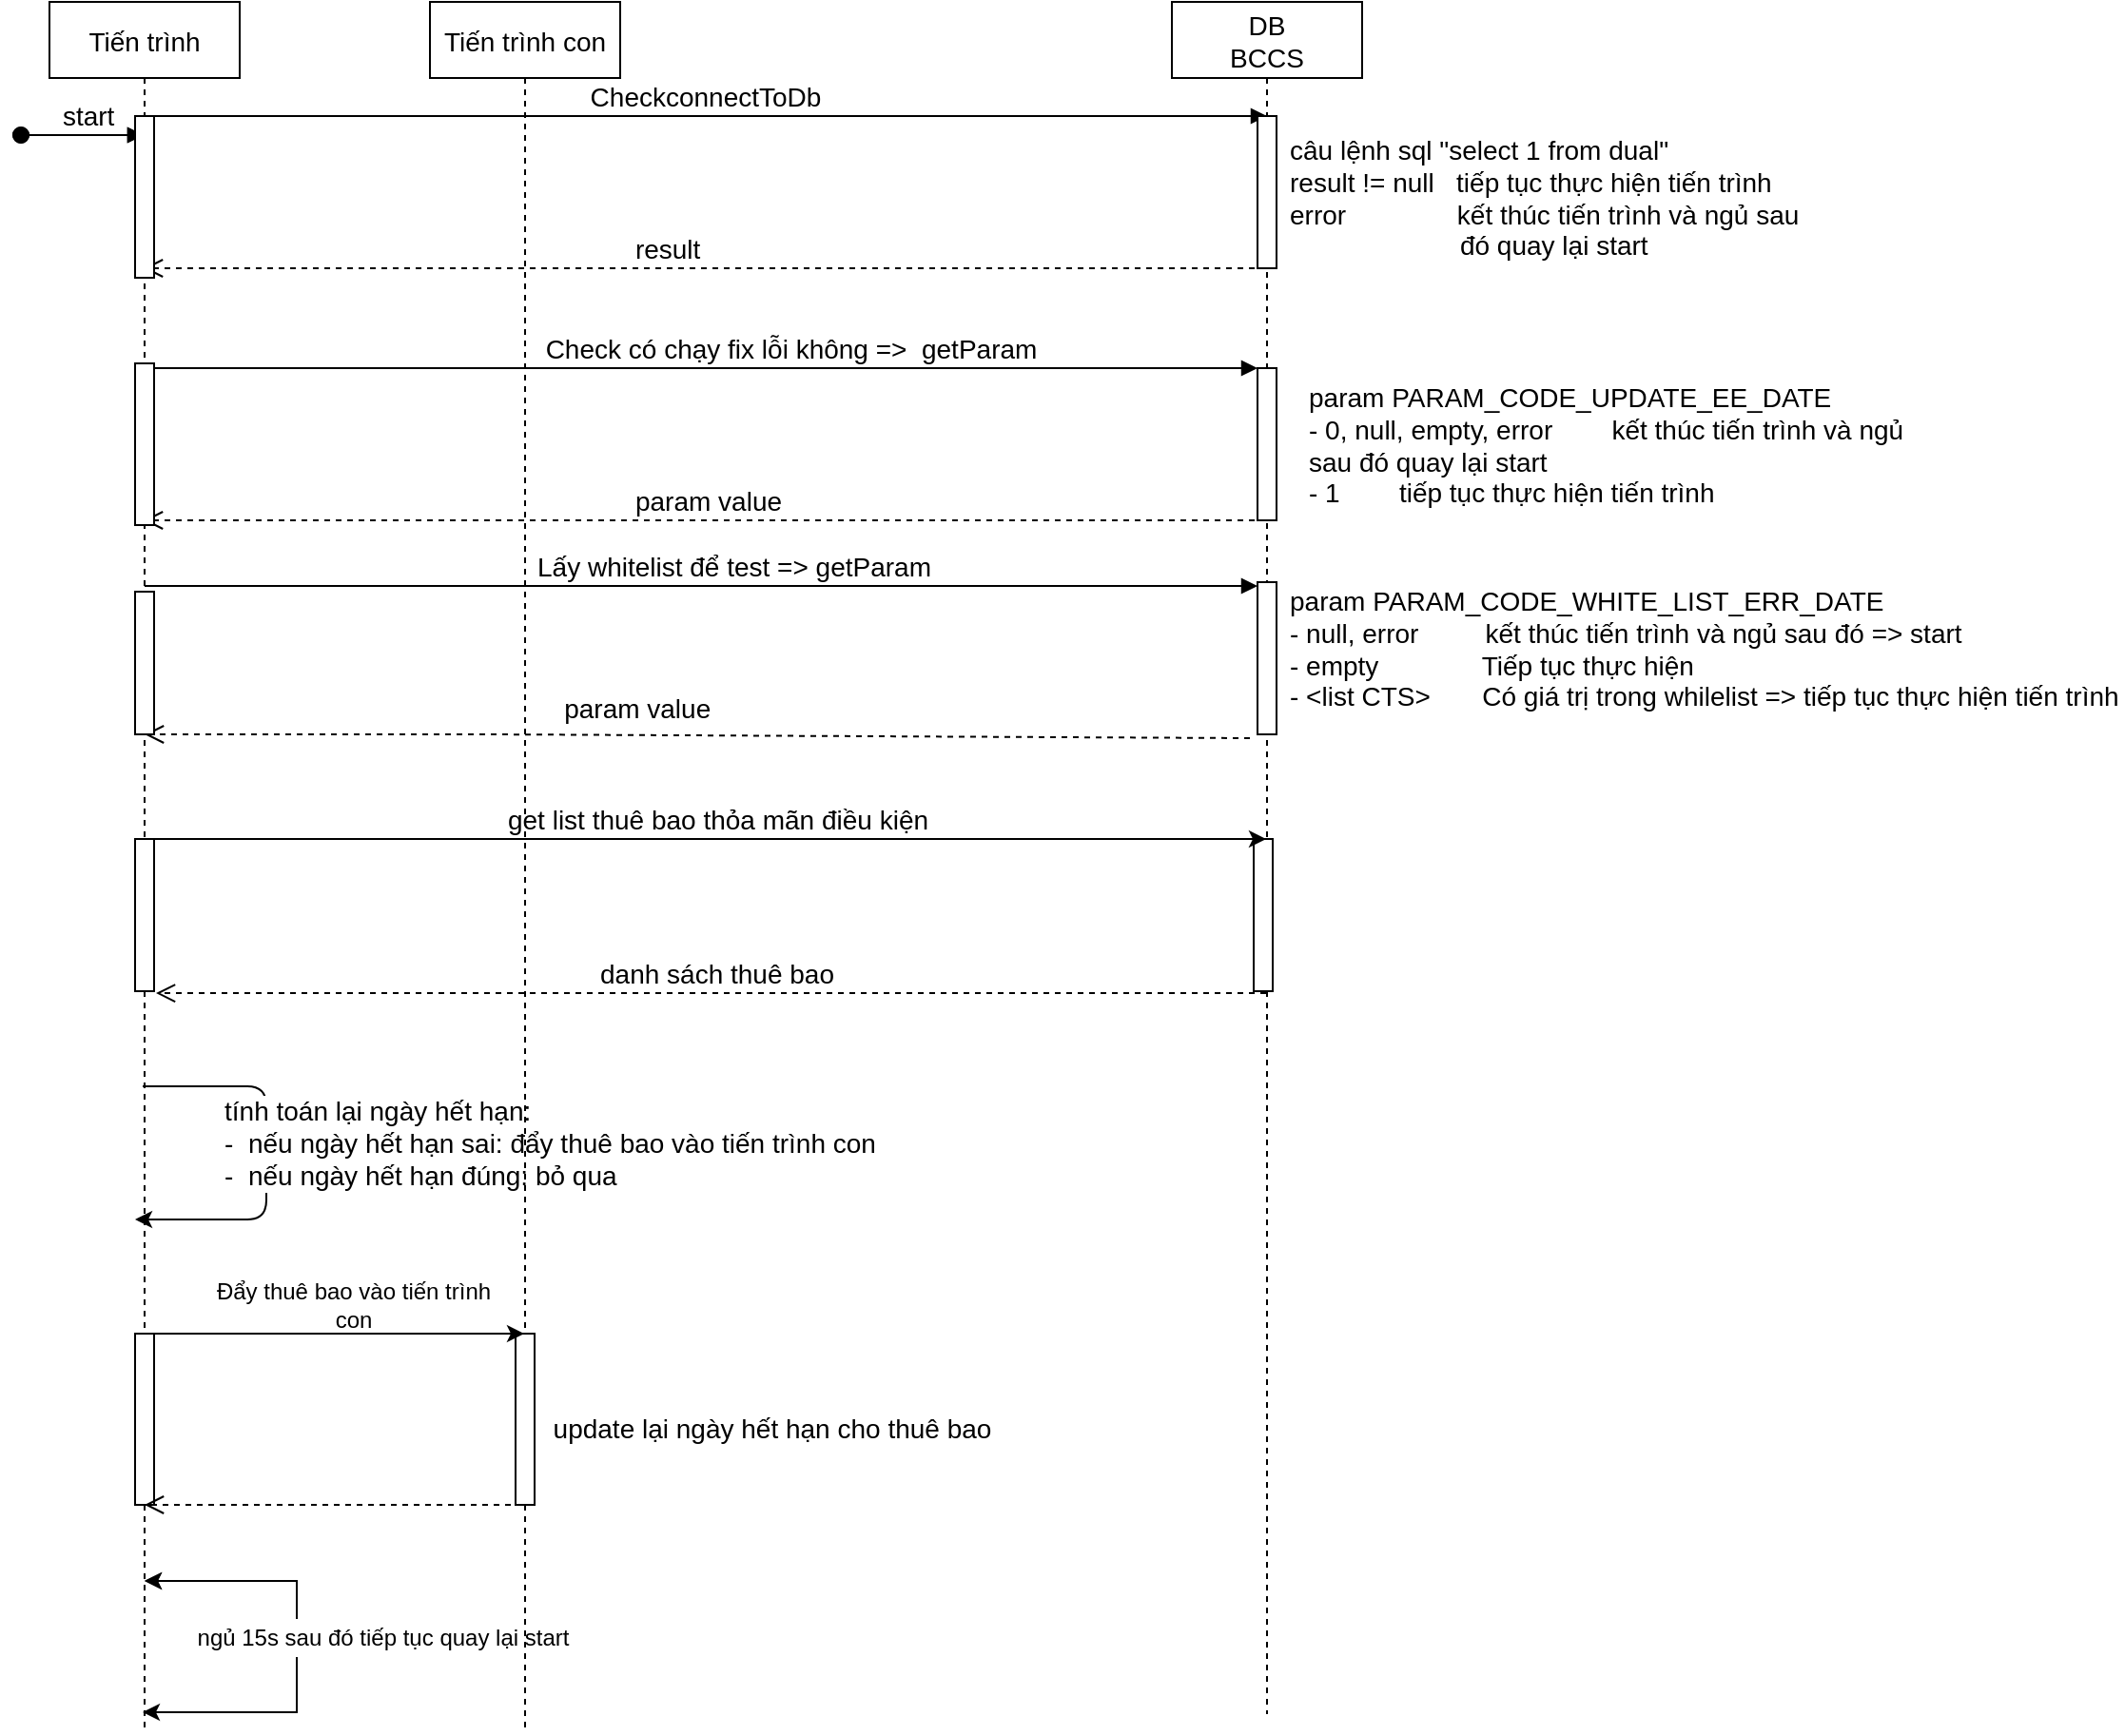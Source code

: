 <mxfile version="13.6.9" type="github">
  <diagram id="kgpKYQtTHZ0yAKxKKP6v" name="Page-1">
    <mxGraphModel dx="1422" dy="794" grid="1" gridSize="10" guides="1" tooltips="1" connect="1" arrows="1" fold="1" page="1" pageScale="1" pageWidth="850" pageHeight="1100" math="0" shadow="0">
      <root>
        <mxCell id="0" />
        <mxCell id="1" parent="0" />
        <mxCell id="1vematbYPJLGRJVCrZ_m-1" value="" style="points=[];perimeter=orthogonalPerimeter;rounded=0;shadow=0;strokeWidth=1;fontSize=14;" vertex="1" parent="1">
          <mxGeometry x="75" y="270" width="10" height="85" as="geometry" />
        </mxCell>
        <mxCell id="1vematbYPJLGRJVCrZ_m-2" value="start " style="verticalAlign=bottom;startArrow=oval;endArrow=block;startSize=8;shadow=0;strokeWidth=1;fontSize=14;" edge="1" parent="1">
          <mxGeometry x="0.167" relative="1" as="geometry">
            <mxPoint x="15" y="150" as="sourcePoint" />
            <mxPoint as="offset" />
            <mxPoint x="79.5" y="150" as="targetPoint" />
          </mxGeometry>
        </mxCell>
        <mxCell id="1vematbYPJLGRJVCrZ_m-3" value="" style="points=[];perimeter=orthogonalPerimeter;rounded=0;shadow=0;strokeWidth=1;fontSize=14;" vertex="1" parent="1">
          <mxGeometry x="75" y="390" width="10" height="75" as="geometry" />
        </mxCell>
        <mxCell id="1vematbYPJLGRJVCrZ_m-4" value="" style="points=[];perimeter=orthogonalPerimeter;rounded=0;shadow=0;strokeWidth=1;fontSize=14;" vertex="1" parent="1">
          <mxGeometry x="75" y="140" width="10" height="85" as="geometry" />
        </mxCell>
        <mxCell id="1vematbYPJLGRJVCrZ_m-8" value="param value" style="verticalAlign=bottom;endArrow=open;dashed=1;endSize=8;shadow=0;strokeWidth=1;fontSize=14;" edge="1" parent="1" source="1vematbYPJLGRJVCrZ_m-22">
          <mxGeometry x="-0.006" relative="1" as="geometry">
            <mxPoint x="79.5" y="352.5" as="targetPoint" />
            <mxPoint x="389.5" y="352.5" as="sourcePoint" />
            <Array as="points">
              <mxPoint x="260" y="352.5" />
            </Array>
            <mxPoint as="offset" />
          </mxGeometry>
        </mxCell>
        <mxCell id="1vematbYPJLGRJVCrZ_m-9" value="Check có chạy fix lỗi không =&gt;  getParam" style="verticalAlign=bottom;endArrow=block;entryX=0;entryY=0;shadow=0;strokeWidth=1;fontSize=14;" edge="1" parent="1" source="1vematbYPJLGRJVCrZ_m-1" target="1vematbYPJLGRJVCrZ_m-5">
          <mxGeometry x="0.155" relative="1" as="geometry">
            <mxPoint x="275" y="282.5" as="sourcePoint" />
            <mxPoint as="offset" />
          </mxGeometry>
        </mxCell>
        <mxCell id="1vematbYPJLGRJVCrZ_m-10" value="&lt;div&gt;param&amp;nbsp;PARAM_CODE_UPDATE_EE_DATE&amp;nbsp;&lt;/div&gt;- 0, null, empty, error&amp;nbsp; &amp;nbsp; &amp;nbsp; &amp;nbsp; kết thúc tiến trình và ngủ sau đó quay lại start&lt;div style=&quot;font-size: 14px&quot;&gt;- 1&amp;nbsp; &amp;nbsp; &amp;nbsp; &amp;nbsp; tiếp tục thực hiện tiến trình&lt;/div&gt;" style="text;html=1;strokeColor=none;fillColor=none;align=left;verticalAlign=middle;whiteSpace=wrap;rounded=0;fontSize=14;" vertex="1" parent="1">
          <mxGeometry x="690" y="281.25" width="330" height="62.5" as="geometry" />
        </mxCell>
        <mxCell id="1vematbYPJLGRJVCrZ_m-11" value="Lấy whitelist để test =&gt; getParam" style="verticalAlign=bottom;endArrow=block;shadow=0;strokeWidth=1;fontSize=14;" edge="1" parent="1" target="1vematbYPJLGRJVCrZ_m-6">
          <mxGeometry x="0.06" relative="1" as="geometry">
            <mxPoint x="80" y="387" as="sourcePoint" />
            <mxPoint x="380" y="387" as="targetPoint" />
            <mxPoint as="offset" />
          </mxGeometry>
        </mxCell>
        <mxCell id="1vematbYPJLGRJVCrZ_m-12" value="param value" style="verticalAlign=bottom;endArrow=open;dashed=1;endSize=8;shadow=0;strokeWidth=1;fontSize=14;exitX=-0.4;exitY=1.025;exitDx=0;exitDy=0;exitPerimeter=0;" edge="1" parent="1" source="1vematbYPJLGRJVCrZ_m-24">
          <mxGeometry x="0.177" y="-20" relative="1" as="geometry">
            <mxPoint x="80" y="465" as="targetPoint" />
            <mxPoint x="390" y="465" as="sourcePoint" />
            <Array as="points">
              <mxPoint x="260.5" y="465" />
            </Array>
            <mxPoint x="20" y="16" as="offset" />
          </mxGeometry>
        </mxCell>
        <mxCell id="1vematbYPJLGRJVCrZ_m-13" value="CheckconnectToDb" style="verticalAlign=bottom;endArrow=block;entryX=0.5;entryY=0;shadow=0;strokeWidth=1;entryDx=0;entryDy=0;entryPerimeter=0;fontSize=14;" edge="1" parent="1" target="1vematbYPJLGRJVCrZ_m-7">
          <mxGeometry relative="1" as="geometry">
            <mxPoint x="79.5" y="140" as="sourcePoint" />
            <mxPoint x="380" y="140" as="targetPoint" />
            <mxPoint as="offset" />
          </mxGeometry>
        </mxCell>
        <mxCell id="1vematbYPJLGRJVCrZ_m-14" value="result " style="verticalAlign=bottom;endArrow=open;dashed=1;endSize=8;shadow=0;strokeWidth=1;fontSize=14;" edge="1" parent="1" source="1vematbYPJLGRJVCrZ_m-22">
          <mxGeometry x="0.059" relative="1" as="geometry">
            <mxPoint x="79.5" y="220" as="targetPoint" />
            <mxPoint x="390" y="220" as="sourcePoint" />
            <Array as="points" />
            <mxPoint as="offset" />
          </mxGeometry>
        </mxCell>
        <mxCell id="1vematbYPJLGRJVCrZ_m-15" value="câu lệnh sql &quot;select 1 from dual&quot;&lt;br style=&quot;font-size: 14px;&quot;&gt;result != null&amp;nbsp; &amp;nbsp;tiếp tục thực hiện tiến trình&lt;br style=&quot;font-size: 14px;&quot;&gt;error&amp;nbsp; &amp;nbsp; &amp;nbsp; &amp;nbsp; &amp;nbsp; &amp;nbsp; &amp;nbsp; &amp;nbsp;kết thúc tiến trình và ngủ sau&amp;nbsp; &amp;nbsp; &amp;nbsp; &amp;nbsp; &amp;nbsp; &amp;nbsp; &amp;nbsp; &amp;nbsp; &amp;nbsp; &amp;nbsp; &amp;nbsp; &amp;nbsp; &amp;nbsp;đó quay lại start" style="text;html=1;strokeColor=none;fillColor=none;align=left;verticalAlign=middle;whiteSpace=wrap;rounded=0;fontSize=14;" vertex="1" parent="1">
          <mxGeometry x="680" y="152.5" width="280" height="60" as="geometry" />
        </mxCell>
        <mxCell id="1vematbYPJLGRJVCrZ_m-16" value="Tiến trình" style="shape=umlLifeline;perimeter=lifelinePerimeter;container=1;collapsible=0;recursiveResize=0;rounded=0;shadow=0;strokeWidth=1;fontSize=14;" vertex="1" parent="1">
          <mxGeometry x="30" y="80" width="100" height="910" as="geometry" />
        </mxCell>
        <mxCell id="1vematbYPJLGRJVCrZ_m-17" value="" style="points=[];perimeter=orthogonalPerimeter;rounded=0;shadow=0;strokeWidth=1;fontSize=14;" vertex="1" parent="1vematbYPJLGRJVCrZ_m-16">
          <mxGeometry x="45" y="190" width="10" height="85" as="geometry" />
        </mxCell>
        <mxCell id="1vematbYPJLGRJVCrZ_m-18" value="start " style="verticalAlign=bottom;startArrow=oval;endArrow=block;startSize=8;shadow=0;strokeWidth=1;fontSize=14;" edge="1" parent="1vematbYPJLGRJVCrZ_m-16" target="1vematbYPJLGRJVCrZ_m-16">
          <mxGeometry x="0.167" relative="1" as="geometry">
            <mxPoint x="-15" y="70" as="sourcePoint" />
            <mxPoint as="offset" />
          </mxGeometry>
        </mxCell>
        <mxCell id="1vematbYPJLGRJVCrZ_m-19" value="" style="points=[];perimeter=orthogonalPerimeter;rounded=0;shadow=0;strokeWidth=1;fontSize=14;" vertex="1" parent="1vematbYPJLGRJVCrZ_m-16">
          <mxGeometry x="45" y="440" width="10" height="80" as="geometry" />
        </mxCell>
        <mxCell id="1vematbYPJLGRJVCrZ_m-20" value="" style="points=[];perimeter=orthogonalPerimeter;rounded=0;shadow=0;strokeWidth=1;fontSize=14;" vertex="1" parent="1vematbYPJLGRJVCrZ_m-16">
          <mxGeometry x="45" y="310" width="10" height="75" as="geometry" />
        </mxCell>
        <mxCell id="1vematbYPJLGRJVCrZ_m-21" value="" style="points=[];perimeter=orthogonalPerimeter;rounded=0;shadow=0;strokeWidth=1;fontSize=14;" vertex="1" parent="1vematbYPJLGRJVCrZ_m-16">
          <mxGeometry x="45" y="60" width="10" height="85" as="geometry" />
        </mxCell>
        <mxCell id="1vematbYPJLGRJVCrZ_m-49" value="" style="points=[];perimeter=orthogonalPerimeter;rounded=0;shadow=0;strokeWidth=1;fontSize=14;" vertex="1" parent="1vematbYPJLGRJVCrZ_m-16">
          <mxGeometry x="45" y="700" width="10" height="90" as="geometry" />
        </mxCell>
        <mxCell id="1vematbYPJLGRJVCrZ_m-22" value="DB &#xa;BCCS" style="shape=umlLifeline;perimeter=lifelinePerimeter;container=1;collapsible=0;recursiveResize=0;rounded=0;shadow=0;strokeWidth=1;fontSize=14;" vertex="1" parent="1">
          <mxGeometry x="620" y="80" width="100" height="900" as="geometry" />
        </mxCell>
        <mxCell id="1vematbYPJLGRJVCrZ_m-23" value="" style="points=[];perimeter=orthogonalPerimeter;rounded=0;shadow=0;strokeWidth=1;fontSize=14;" vertex="1" parent="1vematbYPJLGRJVCrZ_m-22">
          <mxGeometry x="45" y="192.5" width="10" height="80" as="geometry" />
        </mxCell>
        <mxCell id="1vematbYPJLGRJVCrZ_m-24" value="" style="points=[];perimeter=orthogonalPerimeter;rounded=0;shadow=0;strokeWidth=1;fontSize=14;" vertex="1" parent="1vematbYPJLGRJVCrZ_m-22">
          <mxGeometry x="45" y="305" width="10" height="80" as="geometry" />
        </mxCell>
        <mxCell id="1vematbYPJLGRJVCrZ_m-25" value="" style="points=[];perimeter=orthogonalPerimeter;rounded=0;shadow=0;strokeWidth=1;fontSize=14;" vertex="1" parent="1vematbYPJLGRJVCrZ_m-22">
          <mxGeometry x="45" y="60" width="10" height="80" as="geometry" />
        </mxCell>
        <mxCell id="1vematbYPJLGRJVCrZ_m-29" value="" style="points=[];perimeter=orthogonalPerimeter;rounded=0;shadow=0;strokeWidth=1;fontSize=14;" vertex="1" parent="1vematbYPJLGRJVCrZ_m-22">
          <mxGeometry x="43" y="440" width="10" height="39.5" as="geometry" />
        </mxCell>
        <mxCell id="1vematbYPJLGRJVCrZ_m-7" value="" style="points=[];perimeter=orthogonalPerimeter;rounded=0;shadow=0;strokeWidth=1;fontSize=14;" vertex="1" parent="1vematbYPJLGRJVCrZ_m-22">
          <mxGeometry x="45" y="60" width="10" height="80" as="geometry" />
        </mxCell>
        <mxCell id="1vematbYPJLGRJVCrZ_m-6" value="" style="points=[];perimeter=orthogonalPerimeter;rounded=0;shadow=0;strokeWidth=1;fontSize=14;" vertex="1" parent="1vematbYPJLGRJVCrZ_m-22">
          <mxGeometry x="45" y="300" height="85" as="geometry" />
        </mxCell>
        <mxCell id="1vematbYPJLGRJVCrZ_m-31" value="" style="points=[];perimeter=orthogonalPerimeter;rounded=0;shadow=0;strokeWidth=1;fontSize=14;" vertex="1" parent="1vematbYPJLGRJVCrZ_m-22">
          <mxGeometry x="43" y="440" width="10" height="80" as="geometry" />
        </mxCell>
        <mxCell id="1vematbYPJLGRJVCrZ_m-5" value="" style="points=[];perimeter=orthogonalPerimeter;rounded=0;shadow=0;strokeWidth=1;fontSize=14;" vertex="1" parent="1vematbYPJLGRJVCrZ_m-22">
          <mxGeometry x="45" y="192.5" width="10" height="80" as="geometry" />
        </mxCell>
        <mxCell id="1vematbYPJLGRJVCrZ_m-30" value="param PARAM_CODE_WHITE_LIST_ERR_DATE&lt;br style=&quot;font-size: 14px&quot;&gt;- null, error&amp;nbsp; &amp;nbsp; &amp;nbsp; &amp;nbsp; &amp;nbsp;kết thúc tiến trình và ngủ sau đó =&amp;gt; start&lt;br style=&quot;font-size: 14px&quot;&gt;- empty&amp;nbsp; &amp;nbsp; &amp;nbsp; &amp;nbsp; &amp;nbsp; &amp;nbsp; &amp;nbsp; Tiếp tục thực hiện&lt;br&gt;- &amp;lt;list CTS&amp;gt;&amp;nbsp; &amp;nbsp; &amp;nbsp; &amp;nbsp;Có giá trị trong whilelist =&amp;gt; tiếp tục thực hiện tiến trình" style="text;whiteSpace=wrap;html=1;fontSize=14;" vertex="1" parent="1">
          <mxGeometry x="680" y="380" width="440" height="85" as="geometry" />
        </mxCell>
        <mxCell id="1vematbYPJLGRJVCrZ_m-32" value="" style="endArrow=classic;html=1;fontSize=14;" edge="1" parent="1" target="1vematbYPJLGRJVCrZ_m-22">
          <mxGeometry relative="1" as="geometry">
            <mxPoint x="75" y="520" as="sourcePoint" />
            <mxPoint x="380" y="520" as="targetPoint" />
          </mxGeometry>
        </mxCell>
        <mxCell id="1vematbYPJLGRJVCrZ_m-33" value="&lt;span style=&quot;text-align: left&quot;&gt;get list thuê bao thỏa mãn điều kiện&lt;/span&gt;" style="edgeLabel;resizable=0;html=1;align=center;verticalAlign=middle;fontSize=14;" connectable="0" vertex="1" parent="1vematbYPJLGRJVCrZ_m-32">
          <mxGeometry relative="1" as="geometry">
            <mxPoint x="8" y="-10" as="offset" />
          </mxGeometry>
        </mxCell>
        <mxCell id="1vematbYPJLGRJVCrZ_m-34" value="danh sách thuê bao" style="verticalAlign=bottom;endArrow=open;dashed=1;endSize=8;shadow=0;strokeWidth=1;fontSize=14;entryX=1.1;entryY=1.013;entryDx=0;entryDy=0;entryPerimeter=0;" edge="1" parent="1" source="1vematbYPJLGRJVCrZ_m-22" target="1vematbYPJLGRJVCrZ_m-19">
          <mxGeometry x="-0.008" relative="1" as="geometry">
            <mxPoint x="75.0" y="570.0" as="targetPoint" />
            <mxPoint x="384.7" y="571.54" as="sourcePoint" />
            <Array as="points" />
            <mxPoint x="1" as="offset" />
          </mxGeometry>
        </mxCell>
        <mxCell id="1vematbYPJLGRJVCrZ_m-36" value="" style="endArrow=classic;html=1;fontSize=14;" edge="1" parent="1">
          <mxGeometry relative="1" as="geometry">
            <mxPoint x="79" y="650" as="sourcePoint" />
            <mxPoint x="75" y="720" as="targetPoint" />
            <Array as="points">
              <mxPoint x="144" y="650" />
              <mxPoint x="144" y="720" />
              <mxPoint x="114" y="720" />
            </Array>
          </mxGeometry>
        </mxCell>
        <mxCell id="1vematbYPJLGRJVCrZ_m-37" value="tính toán lại ngày hết hạn:&lt;br&gt;-&amp;nbsp; nếu ngày hết hạn sai: đẩy thuê bao vào tiến trình con&lt;br&gt;-&amp;nbsp; nếu ngày hết hạn đúng: bỏ qua" style="edgeLabel;resizable=0;html=1;align=left;verticalAlign=middle;fontSize=14;" connectable="0" vertex="1" parent="1vematbYPJLGRJVCrZ_m-36">
          <mxGeometry relative="1" as="geometry">
            <mxPoint x="-24" y="-7.5" as="offset" />
          </mxGeometry>
        </mxCell>
        <mxCell id="1vematbYPJLGRJVCrZ_m-38" value="Tiến trình con" style="shape=umlLifeline;perimeter=lifelinePerimeter;container=1;collapsible=0;recursiveResize=0;rounded=0;shadow=0;strokeWidth=1;fontSize=14;" vertex="1" parent="1">
          <mxGeometry x="230" y="80" width="100" height="910" as="geometry" />
        </mxCell>
        <mxCell id="1vematbYPJLGRJVCrZ_m-42" value="" style="points=[];perimeter=orthogonalPerimeter;rounded=0;shadow=0;strokeWidth=1;fontSize=14;" vertex="1" parent="1vematbYPJLGRJVCrZ_m-38">
          <mxGeometry x="45" y="700" width="10" height="90" as="geometry" />
        </mxCell>
        <mxCell id="1vematbYPJLGRJVCrZ_m-46" value="" style="points=[];perimeter=orthogonalPerimeter;rounded=0;shadow=0;strokeWidth=1;fontSize=14;" vertex="1" parent="1vematbYPJLGRJVCrZ_m-38">
          <mxGeometry x="45" y="300" height="85" as="geometry" />
        </mxCell>
        <mxCell id="1vematbYPJLGRJVCrZ_m-50" value="" style="endArrow=classic;html=1;" edge="1" parent="1" target="1vematbYPJLGRJVCrZ_m-38">
          <mxGeometry width="50" height="50" relative="1" as="geometry">
            <mxPoint x="85" y="780" as="sourcePoint" />
            <mxPoint x="135" y="730" as="targetPoint" />
          </mxGeometry>
        </mxCell>
        <mxCell id="1vematbYPJLGRJVCrZ_m-51" value="Đẩy thuê bao vào tiến trình con" style="text;html=1;strokeColor=none;fillColor=none;align=center;verticalAlign=middle;whiteSpace=wrap;rounded=0;" vertex="1" parent="1">
          <mxGeometry x="110" y="755" width="160" height="20" as="geometry" />
        </mxCell>
        <mxCell id="1vematbYPJLGRJVCrZ_m-52" value="&lt;font style=&quot;font-size: 14px&quot;&gt;update lại ngày hết hạn cho thuê bao&lt;/font&gt;" style="text;html=1;strokeColor=none;fillColor=none;align=center;verticalAlign=middle;whiteSpace=wrap;rounded=0;strokeWidth=1;" vertex="1" parent="1">
          <mxGeometry x="290" y="810" width="240" height="40" as="geometry" />
        </mxCell>
        <mxCell id="1vematbYPJLGRJVCrZ_m-53" value="" style="verticalAlign=bottom;endArrow=open;dashed=1;endSize=8;shadow=0;strokeWidth=1;fontSize=14;" edge="1" parent="1" target="1vematbYPJLGRJVCrZ_m-16">
          <mxGeometry x="0.008" relative="1" as="geometry">
            <mxPoint x="-310" y="870" as="targetPoint" />
            <mxPoint x="278.5" y="870" as="sourcePoint" />
            <Array as="points" />
            <mxPoint as="offset" />
          </mxGeometry>
        </mxCell>
        <mxCell id="1vematbYPJLGRJVCrZ_m-55" style="edgeStyle=orthogonalEdgeStyle;rounded=0;orthogonalLoop=1;jettySize=auto;html=1;" edge="1" parent="1" source="1vematbYPJLGRJVCrZ_m-54" target="1vematbYPJLGRJVCrZ_m-16">
          <mxGeometry relative="1" as="geometry">
            <Array as="points">
              <mxPoint x="160" y="910" />
            </Array>
          </mxGeometry>
        </mxCell>
        <mxCell id="1vematbYPJLGRJVCrZ_m-56" style="edgeStyle=orthogonalEdgeStyle;rounded=0;orthogonalLoop=1;jettySize=auto;html=1;" edge="1" parent="1" source="1vematbYPJLGRJVCrZ_m-54" target="1vematbYPJLGRJVCrZ_m-16">
          <mxGeometry relative="1" as="geometry">
            <Array as="points">
              <mxPoint x="160" y="910" />
            </Array>
          </mxGeometry>
        </mxCell>
        <mxCell id="1vematbYPJLGRJVCrZ_m-57" style="edgeStyle=orthogonalEdgeStyle;rounded=0;orthogonalLoop=1;jettySize=auto;html=1;" edge="1" parent="1" source="1vematbYPJLGRJVCrZ_m-54">
          <mxGeometry relative="1" as="geometry">
            <mxPoint x="79" y="979" as="targetPoint" />
            <Array as="points">
              <mxPoint x="160" y="940" />
              <mxPoint x="160" y="979" />
              <mxPoint x="79" y="979" />
            </Array>
          </mxGeometry>
        </mxCell>
        <mxCell id="1vematbYPJLGRJVCrZ_m-54" value="ngủ 15s sau đó tiếp tục quay lại start" style="text;html=1;align=center;verticalAlign=middle;resizable=0;points=[];autosize=1;" vertex="1" parent="1">
          <mxGeometry x="100" y="930" width="210" height="20" as="geometry" />
        </mxCell>
      </root>
    </mxGraphModel>
  </diagram>
</mxfile>
